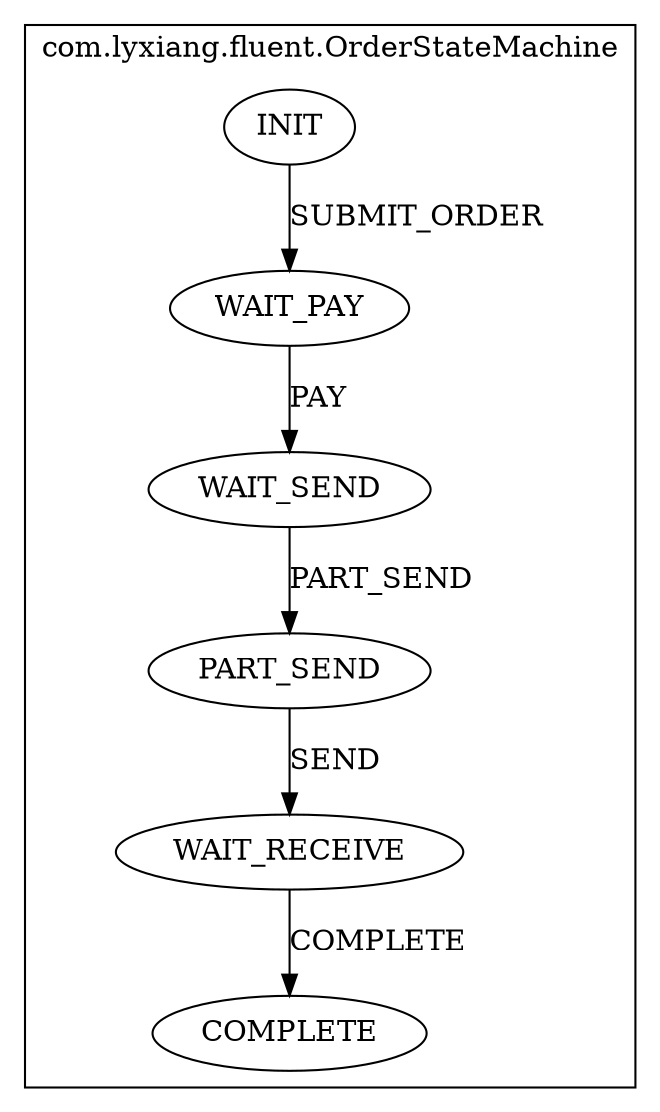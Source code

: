 digraph {
compound=true;
subgraph cluster_StateMachine {
label="com.lyxiang.fluent.OrderStateMachine";
COMPLETE [label="COMPLETE"];
WAIT_PAY [label="WAIT_PAY"];
PART_SEND [label="PART_SEND"];
WAIT_RECEIVE [label="WAIT_RECEIVE"];
WAIT_SEND [label="WAIT_SEND"];
INIT [label="INIT"];

WAIT_PAY -> WAIT_SEND [ label="PAY"];
PART_SEND -> WAIT_RECEIVE [ label="SEND"];
WAIT_RECEIVE -> COMPLETE [ label="COMPLETE"];
WAIT_SEND -> PART_SEND [ label="PART_SEND"];
INIT -> WAIT_PAY [ label="SUBMIT_ORDER"];}}
